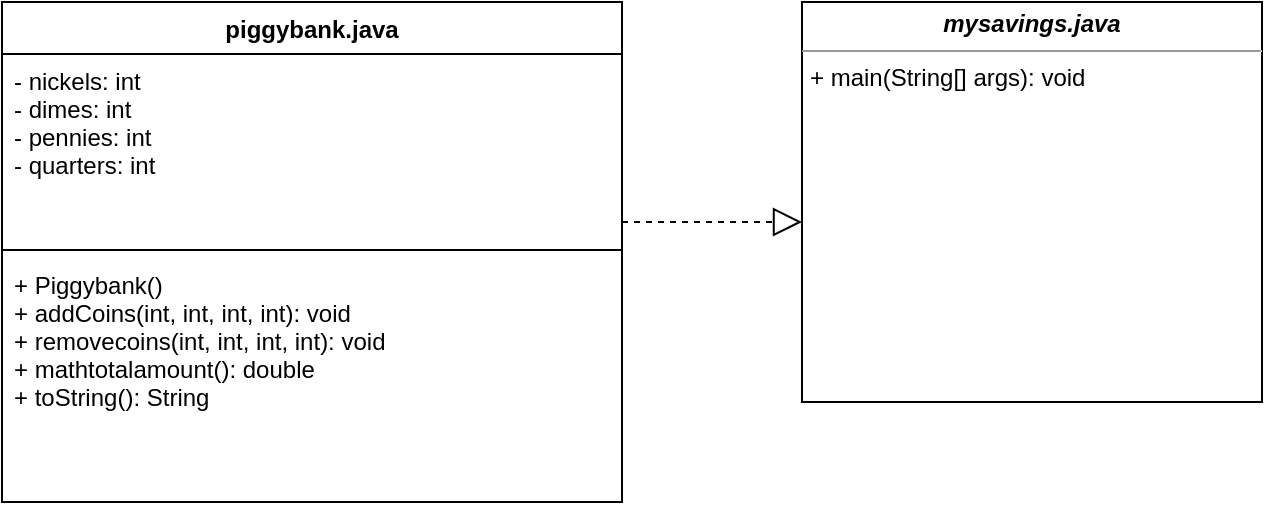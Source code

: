 <mxfile version="24.9.1">
  <diagram id="icW2JwHxA_xLOt9uTunf" name="Circle">
    <mxGraphModel grid="1" page="1" gridSize="10" guides="1" tooltips="1" connect="1" arrows="1" fold="1" pageScale="1" pageWidth="850" pageHeight="1100" math="0" shadow="0">
      <root>
        <mxCell id="0" />
        <mxCell id="1" parent="0" />
        <mxCell id="iCZJJaEn_B_Bw3TxacVW-1" value="piggybank.java" style="swimlane;fontStyle=1;align=center;verticalAlign=top;childLayout=stackLayout;horizontal=1;startSize=26;horizontalStack=0;resizeParent=1;resizeParentMax=0;resizeLast=0;collapsible=1;marginBottom=0;" vertex="1" parent="1">
          <mxGeometry x="80" y="70" width="310" height="250" as="geometry" />
        </mxCell>
        <mxCell id="iCZJJaEn_B_Bw3TxacVW-2" value="- nickels: int&#xa;- dimes: int&#xa;- pennies: int&#xa;- quarters: int" style="text;strokeColor=none;fillColor=none;align=left;verticalAlign=top;spacingLeft=4;spacingRight=4;overflow=hidden;rotatable=0;points=[[0,0.5],[1,0.5]];portConstraint=eastwest;" vertex="1" parent="iCZJJaEn_B_Bw3TxacVW-1">
          <mxGeometry y="26" width="310" height="94" as="geometry" />
        </mxCell>
        <mxCell id="iCZJJaEn_B_Bw3TxacVW-3" value="" style="line;strokeWidth=1;fillColor=none;align=left;verticalAlign=middle;spacingTop=-1;spacingLeft=3;spacingRight=3;rotatable=0;labelPosition=right;points=[];portConstraint=eastwest;strokeColor=inherit;" vertex="1" parent="iCZJJaEn_B_Bw3TxacVW-1">
          <mxGeometry y="120" width="310" height="8" as="geometry" />
        </mxCell>
        <mxCell id="iCZJJaEn_B_Bw3TxacVW-4" value="+ Piggybank()&#xa;+ addCoins(int, int, int, int): void&#xa;+ removecoins(int, int, int, int): void&#xa;+ mathtotalamount(): double&#xa;+ toString(): String" style="text;strokeColor=none;fillColor=none;align=left;verticalAlign=top;spacingLeft=4;spacingRight=4;overflow=hidden;rotatable=0;points=[[0,0.5],[1,0.5]];portConstraint=eastwest;" vertex="1" parent="iCZJJaEn_B_Bw3TxacVW-1">
          <mxGeometry y="128" width="310" height="122" as="geometry" />
        </mxCell>
        <mxCell id="iCZJJaEn_B_Bw3TxacVW-5" value="&lt;p style=&quot;margin:0px;margin-top:4px;text-align:center;&quot;&gt;&lt;i&gt;&lt;b&gt;mysavings.java&lt;/b&gt;&lt;/i&gt;&lt;/p&gt;&lt;hr size=&quot;1&quot;&gt;&lt;p style=&quot;margin:0px;margin-left:4px;&quot;&gt;&lt;/p&gt;&lt;p style=&quot;margin:0px;margin-left:4px;&quot;&gt;+ main(String[] args): void&lt;/p&gt;&lt;p style=&quot;margin:0px;margin-left:4px;&quot;&gt;&lt;br&gt;&lt;/p&gt;" style="verticalAlign=top;align=left;overflow=fill;fontSize=12;fontFamily=Helvetica;html=1;" vertex="1" parent="1">
          <mxGeometry x="480" y="70" width="230" height="200" as="geometry" />
        </mxCell>
        <mxCell id="iCZJJaEn_B_Bw3TxacVW-6" value="" style="endArrow=block;dashed=1;endFill=0;endSize=12;html=1;rounded=0;" edge="1" parent="1">
          <mxGeometry width="160" relative="1" as="geometry">
            <mxPoint x="390" y="180" as="sourcePoint" />
            <mxPoint x="480" y="180" as="targetPoint" />
          </mxGeometry>
        </mxCell>
      </root>
    </mxGraphModel>
  </diagram>
</mxfile>
